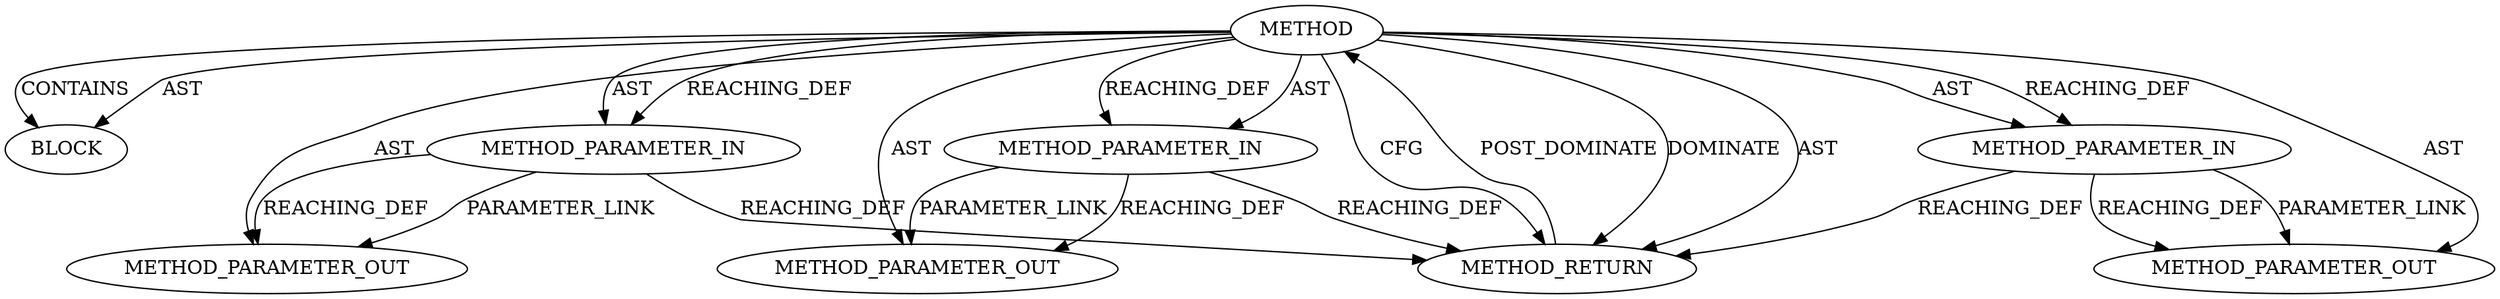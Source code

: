 digraph {
  12214 [label=BLOCK ORDER=1 ARGUMENT_INDEX=1 CODE="<empty>" TYPE_FULL_NAME="ANY"]
  12211 [label=METHOD_PARAMETER_IN ORDER=1 CODE="p1" IS_VARIADIC=false TYPE_FULL_NAME="ANY" EVALUATION_STRATEGY="BY_VALUE" INDEX=1 NAME="p1"]
  12212 [label=METHOD_PARAMETER_IN ORDER=2 CODE="p2" IS_VARIADIC=false TYPE_FULL_NAME="ANY" EVALUATION_STRATEGY="BY_VALUE" INDEX=2 NAME="p2"]
  13341 [label=METHOD_PARAMETER_OUT ORDER=1 CODE="p1" IS_VARIADIC=false TYPE_FULL_NAME="ANY" EVALUATION_STRATEGY="BY_VALUE" INDEX=1 NAME="p1"]
  12215 [label=METHOD_RETURN ORDER=2 CODE="RET" TYPE_FULL_NAME="ANY" EVALUATION_STRATEGY="BY_VALUE"]
  12210 [label=METHOD AST_PARENT_TYPE="NAMESPACE_BLOCK" AST_PARENT_FULL_NAME="<global>" ORDER=0 CODE="<empty>" FULL_NAME="memset" IS_EXTERNAL=true FILENAME="<empty>" SIGNATURE="" NAME="memset"]
  12213 [label=METHOD_PARAMETER_IN ORDER=3 CODE="p3" IS_VARIADIC=false TYPE_FULL_NAME="ANY" EVALUATION_STRATEGY="BY_VALUE" INDEX=3 NAME="p3"]
  13343 [label=METHOD_PARAMETER_OUT ORDER=3 CODE="p3" IS_VARIADIC=false TYPE_FULL_NAME="ANY" EVALUATION_STRATEGY="BY_VALUE" INDEX=3 NAME="p3"]
  13342 [label=METHOD_PARAMETER_OUT ORDER=2 CODE="p2" IS_VARIADIC=false TYPE_FULL_NAME="ANY" EVALUATION_STRATEGY="BY_VALUE" INDEX=2 NAME="p2"]
  12210 -> 13341 [label=AST ]
  12210 -> 12211 [label=REACHING_DEF VARIABLE=""]
  12212 -> 13342 [label=PARAMETER_LINK ]
  12215 -> 12210 [label=POST_DOMINATE ]
  12210 -> 12215 [label=DOMINATE ]
  12210 -> 12211 [label=AST ]
  12211 -> 13341 [label=PARAMETER_LINK ]
  12210 -> 13342 [label=AST ]
  12210 -> 12214 [label=AST ]
  12212 -> 13342 [label=REACHING_DEF VARIABLE="p2"]
  12210 -> 12214 [label=CONTAINS ]
  12210 -> 12215 [label=AST ]
  12211 -> 12215 [label=REACHING_DEF VARIABLE="p1"]
  12210 -> 12213 [label=REACHING_DEF VARIABLE=""]
  12212 -> 12215 [label=REACHING_DEF VARIABLE="p2"]
  12213 -> 13343 [label=REACHING_DEF VARIABLE="p3"]
  12210 -> 12212 [label=AST ]
  12213 -> 13343 [label=PARAMETER_LINK ]
  12210 -> 12212 [label=REACHING_DEF VARIABLE=""]
  12211 -> 13341 [label=REACHING_DEF VARIABLE="p1"]
  12213 -> 12215 [label=REACHING_DEF VARIABLE="p3"]
  12210 -> 13343 [label=AST ]
  12210 -> 12213 [label=AST ]
  12210 -> 12215 [label=CFG ]
}
